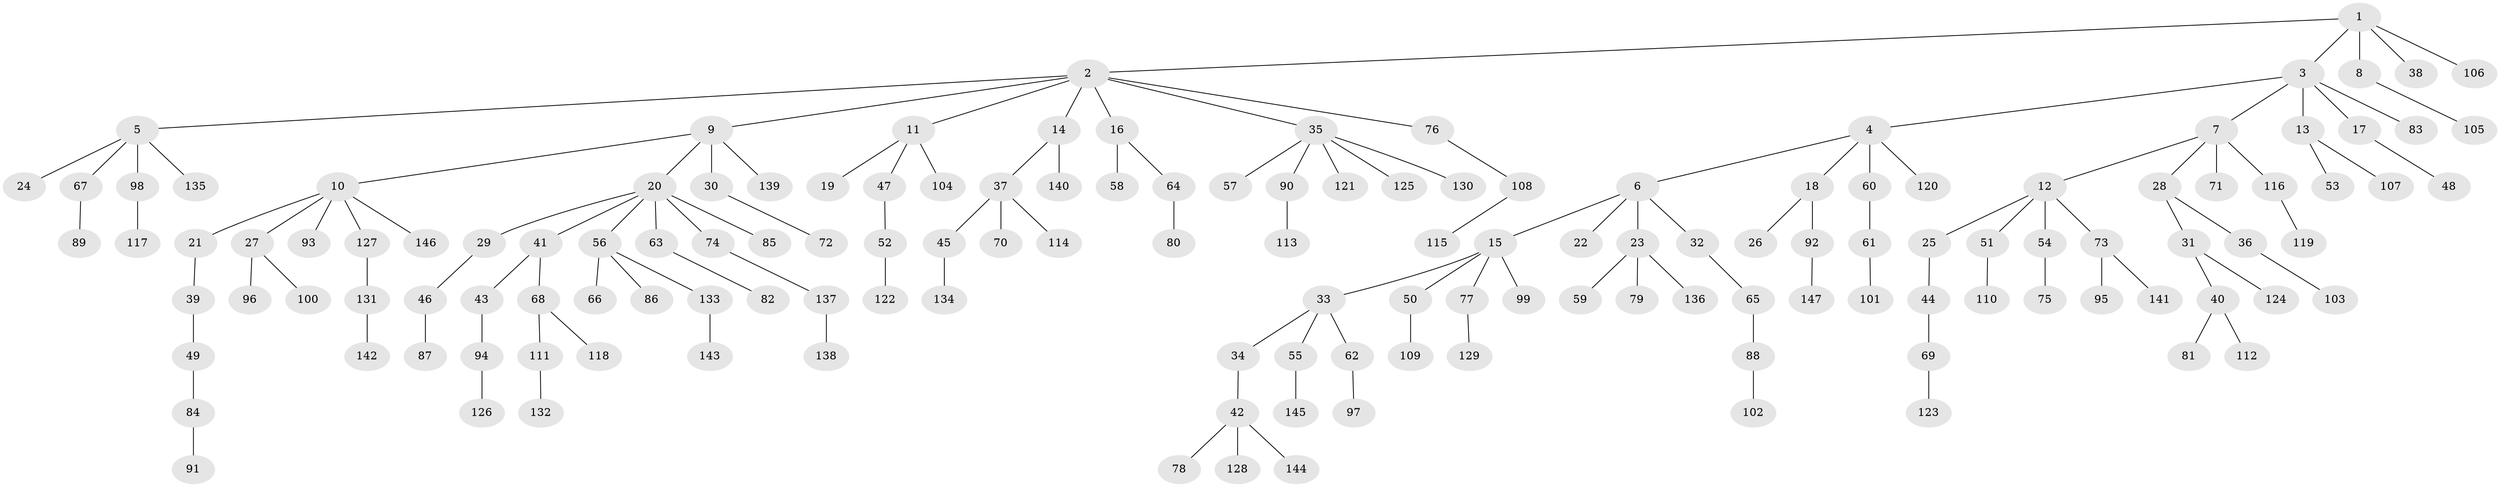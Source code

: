 // Generated by graph-tools (version 1.1) at 2025/15/03/09/25 04:15:33]
// undirected, 147 vertices, 146 edges
graph export_dot {
graph [start="1"]
  node [color=gray90,style=filled];
  1;
  2;
  3;
  4;
  5;
  6;
  7;
  8;
  9;
  10;
  11;
  12;
  13;
  14;
  15;
  16;
  17;
  18;
  19;
  20;
  21;
  22;
  23;
  24;
  25;
  26;
  27;
  28;
  29;
  30;
  31;
  32;
  33;
  34;
  35;
  36;
  37;
  38;
  39;
  40;
  41;
  42;
  43;
  44;
  45;
  46;
  47;
  48;
  49;
  50;
  51;
  52;
  53;
  54;
  55;
  56;
  57;
  58;
  59;
  60;
  61;
  62;
  63;
  64;
  65;
  66;
  67;
  68;
  69;
  70;
  71;
  72;
  73;
  74;
  75;
  76;
  77;
  78;
  79;
  80;
  81;
  82;
  83;
  84;
  85;
  86;
  87;
  88;
  89;
  90;
  91;
  92;
  93;
  94;
  95;
  96;
  97;
  98;
  99;
  100;
  101;
  102;
  103;
  104;
  105;
  106;
  107;
  108;
  109;
  110;
  111;
  112;
  113;
  114;
  115;
  116;
  117;
  118;
  119;
  120;
  121;
  122;
  123;
  124;
  125;
  126;
  127;
  128;
  129;
  130;
  131;
  132;
  133;
  134;
  135;
  136;
  137;
  138;
  139;
  140;
  141;
  142;
  143;
  144;
  145;
  146;
  147;
  1 -- 2;
  1 -- 3;
  1 -- 8;
  1 -- 38;
  1 -- 106;
  2 -- 5;
  2 -- 9;
  2 -- 11;
  2 -- 14;
  2 -- 16;
  2 -- 35;
  2 -- 76;
  3 -- 4;
  3 -- 7;
  3 -- 13;
  3 -- 17;
  3 -- 83;
  4 -- 6;
  4 -- 18;
  4 -- 60;
  4 -- 120;
  5 -- 24;
  5 -- 67;
  5 -- 98;
  5 -- 135;
  6 -- 15;
  6 -- 22;
  6 -- 23;
  6 -- 32;
  7 -- 12;
  7 -- 28;
  7 -- 71;
  7 -- 116;
  8 -- 105;
  9 -- 10;
  9 -- 20;
  9 -- 30;
  9 -- 139;
  10 -- 21;
  10 -- 27;
  10 -- 93;
  10 -- 127;
  10 -- 146;
  11 -- 19;
  11 -- 47;
  11 -- 104;
  12 -- 25;
  12 -- 51;
  12 -- 54;
  12 -- 73;
  13 -- 53;
  13 -- 107;
  14 -- 37;
  14 -- 140;
  15 -- 33;
  15 -- 50;
  15 -- 77;
  15 -- 99;
  16 -- 58;
  16 -- 64;
  17 -- 48;
  18 -- 26;
  18 -- 92;
  20 -- 29;
  20 -- 41;
  20 -- 56;
  20 -- 63;
  20 -- 74;
  20 -- 85;
  21 -- 39;
  23 -- 59;
  23 -- 79;
  23 -- 136;
  25 -- 44;
  27 -- 96;
  27 -- 100;
  28 -- 31;
  28 -- 36;
  29 -- 46;
  30 -- 72;
  31 -- 40;
  31 -- 124;
  32 -- 65;
  33 -- 34;
  33 -- 55;
  33 -- 62;
  34 -- 42;
  35 -- 57;
  35 -- 90;
  35 -- 121;
  35 -- 125;
  35 -- 130;
  36 -- 103;
  37 -- 45;
  37 -- 70;
  37 -- 114;
  39 -- 49;
  40 -- 81;
  40 -- 112;
  41 -- 43;
  41 -- 68;
  42 -- 78;
  42 -- 128;
  42 -- 144;
  43 -- 94;
  44 -- 69;
  45 -- 134;
  46 -- 87;
  47 -- 52;
  49 -- 84;
  50 -- 109;
  51 -- 110;
  52 -- 122;
  54 -- 75;
  55 -- 145;
  56 -- 66;
  56 -- 86;
  56 -- 133;
  60 -- 61;
  61 -- 101;
  62 -- 97;
  63 -- 82;
  64 -- 80;
  65 -- 88;
  67 -- 89;
  68 -- 111;
  68 -- 118;
  69 -- 123;
  73 -- 95;
  73 -- 141;
  74 -- 137;
  76 -- 108;
  77 -- 129;
  84 -- 91;
  88 -- 102;
  90 -- 113;
  92 -- 147;
  94 -- 126;
  98 -- 117;
  108 -- 115;
  111 -- 132;
  116 -- 119;
  127 -- 131;
  131 -- 142;
  133 -- 143;
  137 -- 138;
}
